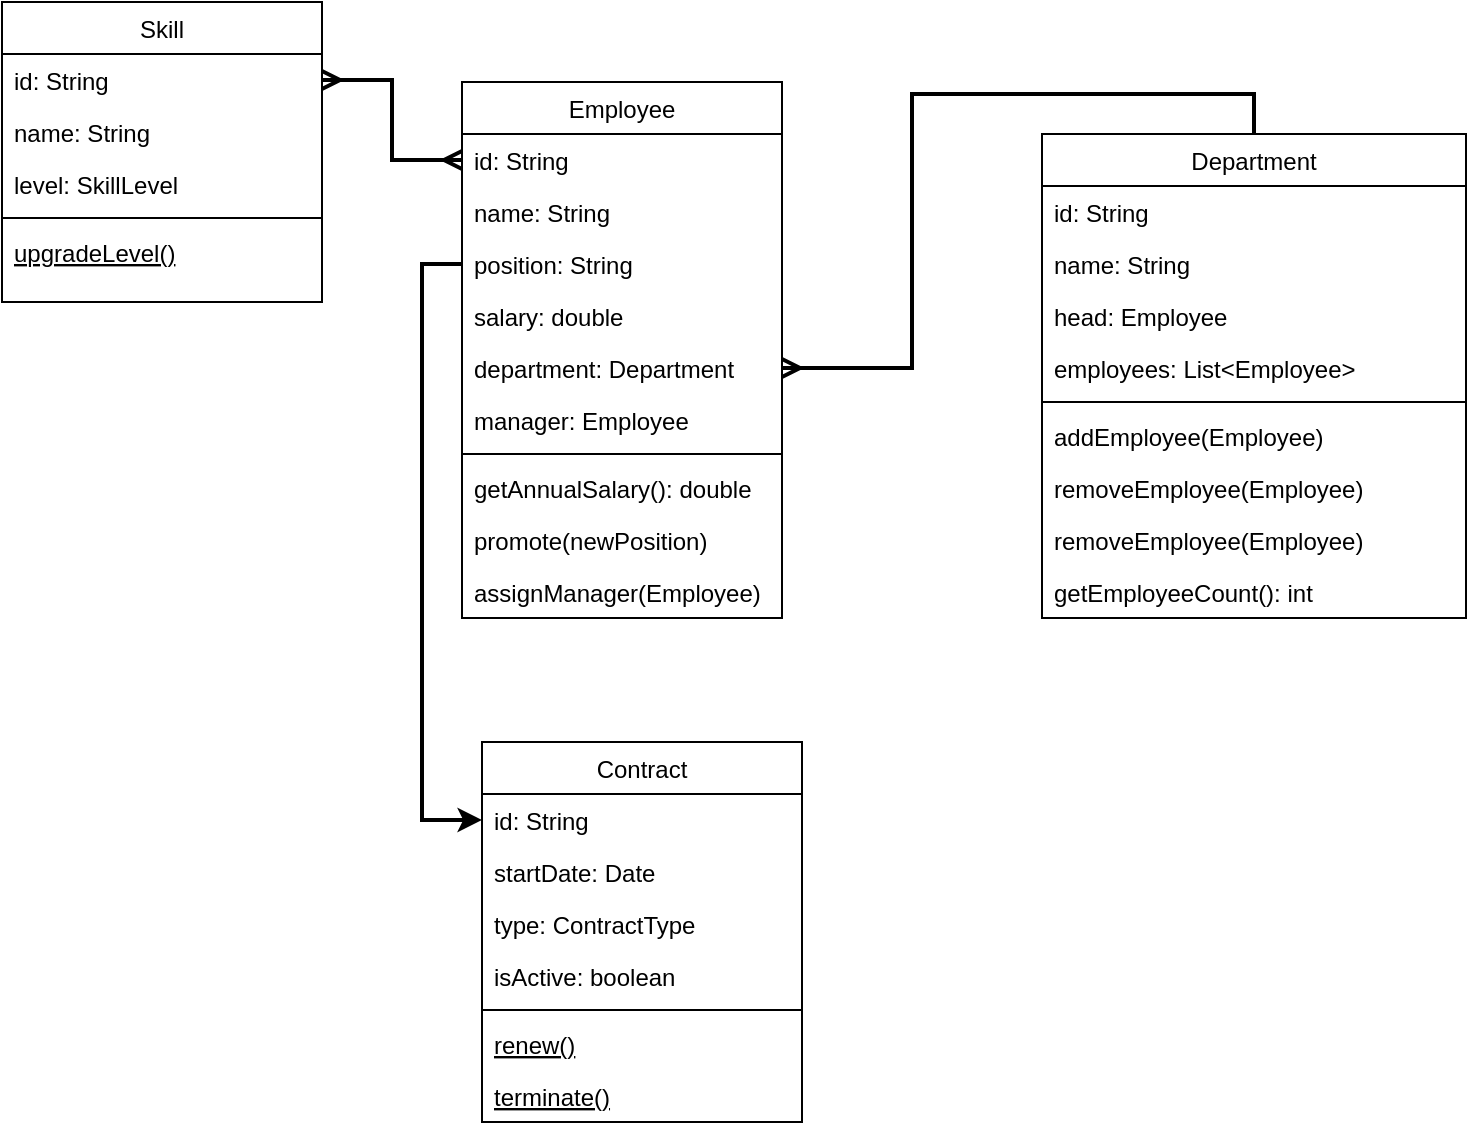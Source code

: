 <mxfile version="28.2.6" pages="2">
  <diagram id="C5RBs43oDa-KdzZeNtuy" name="Page-1">
    <mxGraphModel dx="2253" dy="795" grid="1" gridSize="10" guides="1" tooltips="1" connect="1" arrows="1" fold="1" page="1" pageScale="1" pageWidth="827" pageHeight="1169" math="0" shadow="0">
      <root>
        <mxCell id="WIyWlLk6GJQsqaUBKTNV-0" />
        <mxCell id="WIyWlLk6GJQsqaUBKTNV-1" parent="WIyWlLk6GJQsqaUBKTNV-0" />
        <mxCell id="zkfFHV4jXpPFQw0GAbJ--0" value="Employee" style="swimlane;fontStyle=0;align=center;verticalAlign=top;childLayout=stackLayout;horizontal=1;startSize=26;horizontalStack=0;resizeParent=1;resizeLast=0;collapsible=1;marginBottom=0;rounded=0;shadow=0;strokeWidth=1;" parent="WIyWlLk6GJQsqaUBKTNV-1" vertex="1">
          <mxGeometry x="200" y="110" width="160" height="268" as="geometry">
            <mxRectangle x="230" y="140" width="160" height="26" as="alternateBounds" />
          </mxGeometry>
        </mxCell>
        <mxCell id="zkfFHV4jXpPFQw0GAbJ--1" value="id: String" style="text;align=left;verticalAlign=top;spacingLeft=4;spacingRight=4;overflow=hidden;rotatable=0;points=[[0,0.5],[1,0.5]];portConstraint=eastwest;" parent="zkfFHV4jXpPFQw0GAbJ--0" vertex="1">
          <mxGeometry y="26" width="160" height="26" as="geometry" />
        </mxCell>
        <mxCell id="zkfFHV4jXpPFQw0GAbJ--2" value="name: String" style="text;align=left;verticalAlign=top;spacingLeft=4;spacingRight=4;overflow=hidden;rotatable=0;points=[[0,0.5],[1,0.5]];portConstraint=eastwest;rounded=0;shadow=0;html=0;" parent="zkfFHV4jXpPFQw0GAbJ--0" vertex="1">
          <mxGeometry y="52" width="160" height="26" as="geometry" />
        </mxCell>
        <mxCell id="zkfFHV4jXpPFQw0GAbJ--3" value="position: String" style="text;align=left;verticalAlign=top;spacingLeft=4;spacingRight=4;overflow=hidden;rotatable=0;points=[[0,0.5],[1,0.5]];portConstraint=eastwest;rounded=0;shadow=0;html=0;" parent="zkfFHV4jXpPFQw0GAbJ--0" vertex="1">
          <mxGeometry y="78" width="160" height="26" as="geometry" />
        </mxCell>
        <mxCell id="D50i9omcUcY36TqTnj20-0" value="salary: double" style="text;align=left;verticalAlign=top;spacingLeft=4;spacingRight=4;overflow=hidden;rotatable=0;points=[[0,0.5],[1,0.5]];portConstraint=eastwest;rounded=0;shadow=0;html=0;" vertex="1" parent="zkfFHV4jXpPFQw0GAbJ--0">
          <mxGeometry y="104" width="160" height="26" as="geometry" />
        </mxCell>
        <mxCell id="D50i9omcUcY36TqTnj20-1" value="department: Department" style="text;align=left;verticalAlign=top;spacingLeft=4;spacingRight=4;overflow=hidden;rotatable=0;points=[[0,0.5],[1,0.5]];portConstraint=eastwest;rounded=0;shadow=0;html=0;" vertex="1" parent="zkfFHV4jXpPFQw0GAbJ--0">
          <mxGeometry y="130" width="160" height="26" as="geometry" />
        </mxCell>
        <mxCell id="D50i9omcUcY36TqTnj20-29" value="manager: Employee" style="text;align=left;verticalAlign=top;spacingLeft=4;spacingRight=4;overflow=hidden;rotatable=0;points=[[0,0.5],[1,0.5]];portConstraint=eastwest;rounded=0;shadow=0;html=0;" vertex="1" parent="zkfFHV4jXpPFQw0GAbJ--0">
          <mxGeometry y="156" width="160" height="26" as="geometry" />
        </mxCell>
        <mxCell id="zkfFHV4jXpPFQw0GAbJ--4" value="" style="line;html=1;strokeWidth=1;align=left;verticalAlign=middle;spacingTop=-1;spacingLeft=3;spacingRight=3;rotatable=0;labelPosition=right;points=[];portConstraint=eastwest;" parent="zkfFHV4jXpPFQw0GAbJ--0" vertex="1">
          <mxGeometry y="182" width="160" height="8" as="geometry" />
        </mxCell>
        <mxCell id="zkfFHV4jXpPFQw0GAbJ--5" value="getAnnualSalary(): double" style="text;align=left;verticalAlign=top;spacingLeft=4;spacingRight=4;overflow=hidden;rotatable=0;points=[[0,0.5],[1,0.5]];portConstraint=eastwest;" parent="zkfFHV4jXpPFQw0GAbJ--0" vertex="1">
          <mxGeometry y="190" width="160" height="26" as="geometry" />
        </mxCell>
        <mxCell id="D50i9omcUcY36TqTnj20-2" value="promote(newPosition)" style="text;align=left;verticalAlign=top;spacingLeft=4;spacingRight=4;overflow=hidden;rotatable=0;points=[[0,0.5],[1,0.5]];portConstraint=eastwest;" vertex="1" parent="zkfFHV4jXpPFQw0GAbJ--0">
          <mxGeometry y="216" width="160" height="26" as="geometry" />
        </mxCell>
        <mxCell id="D50i9omcUcY36TqTnj20-3" value="assignManager(Employee)" style="text;align=left;verticalAlign=top;spacingLeft=4;spacingRight=4;overflow=hidden;rotatable=0;points=[[0,0.5],[1,0.5]];portConstraint=eastwest;" vertex="1" parent="zkfFHV4jXpPFQw0GAbJ--0">
          <mxGeometry y="242" width="160" height="26" as="geometry" />
        </mxCell>
        <mxCell id="D50i9omcUcY36TqTnj20-27" style="edgeStyle=orthogonalEdgeStyle;rounded=0;orthogonalLoop=1;jettySize=auto;html=1;exitX=1;exitY=0.5;exitDx=0;exitDy=0;" edge="1" parent="zkfFHV4jXpPFQw0GAbJ--0" source="D50i9omcUcY36TqTnj20-0" target="D50i9omcUcY36TqTnj20-0">
          <mxGeometry relative="1" as="geometry" />
        </mxCell>
        <mxCell id="zkfFHV4jXpPFQw0GAbJ--6" value="Contract" style="swimlane;fontStyle=0;align=center;verticalAlign=top;childLayout=stackLayout;horizontal=1;startSize=26;horizontalStack=0;resizeParent=1;resizeLast=0;collapsible=1;marginBottom=0;rounded=0;shadow=0;strokeWidth=1;" parent="WIyWlLk6GJQsqaUBKTNV-1" vertex="1">
          <mxGeometry x="210" y="440" width="160" height="190" as="geometry">
            <mxRectangle x="130" y="380" width="160" height="26" as="alternateBounds" />
          </mxGeometry>
        </mxCell>
        <mxCell id="zkfFHV4jXpPFQw0GAbJ--7" value="id: String" style="text;align=left;verticalAlign=top;spacingLeft=4;spacingRight=4;overflow=hidden;rotatable=0;points=[[0,0.5],[1,0.5]];portConstraint=eastwest;" parent="zkfFHV4jXpPFQw0GAbJ--6" vertex="1">
          <mxGeometry y="26" width="160" height="26" as="geometry" />
        </mxCell>
        <mxCell id="zkfFHV4jXpPFQw0GAbJ--8" value="startDate: Date" style="text;align=left;verticalAlign=top;spacingLeft=4;spacingRight=4;overflow=hidden;rotatable=0;points=[[0,0.5],[1,0.5]];portConstraint=eastwest;rounded=0;shadow=0;html=0;" parent="zkfFHV4jXpPFQw0GAbJ--6" vertex="1">
          <mxGeometry y="52" width="160" height="26" as="geometry" />
        </mxCell>
        <mxCell id="D50i9omcUcY36TqTnj20-12" value="type: ContractType" style="text;align=left;verticalAlign=top;spacingLeft=4;spacingRight=4;overflow=hidden;rotatable=0;points=[[0,0.5],[1,0.5]];portConstraint=eastwest;rounded=0;shadow=0;html=0;" vertex="1" parent="zkfFHV4jXpPFQw0GAbJ--6">
          <mxGeometry y="78" width="160" height="26" as="geometry" />
        </mxCell>
        <mxCell id="D50i9omcUcY36TqTnj20-6" value="isActive: boolean" style="text;align=left;verticalAlign=top;spacingLeft=4;spacingRight=4;overflow=hidden;rotatable=0;points=[[0,0.5],[1,0.5]];portConstraint=eastwest;rounded=0;shadow=0;html=0;" vertex="1" parent="zkfFHV4jXpPFQw0GAbJ--6">
          <mxGeometry y="104" width="160" height="26" as="geometry" />
        </mxCell>
        <mxCell id="zkfFHV4jXpPFQw0GAbJ--9" value="" style="line;html=1;strokeWidth=1;align=left;verticalAlign=middle;spacingTop=-1;spacingLeft=3;spacingRight=3;rotatable=0;labelPosition=right;points=[];portConstraint=eastwest;" parent="zkfFHV4jXpPFQw0GAbJ--6" vertex="1">
          <mxGeometry y="130" width="160" height="8" as="geometry" />
        </mxCell>
        <mxCell id="zkfFHV4jXpPFQw0GAbJ--10" value="renew()" style="text;align=left;verticalAlign=top;spacingLeft=4;spacingRight=4;overflow=hidden;rotatable=0;points=[[0,0.5],[1,0.5]];portConstraint=eastwest;fontStyle=4" parent="zkfFHV4jXpPFQw0GAbJ--6" vertex="1">
          <mxGeometry y="138" width="160" height="26" as="geometry" />
        </mxCell>
        <mxCell id="D50i9omcUcY36TqTnj20-13" value="terminate()" style="text;align=left;verticalAlign=top;spacingLeft=4;spacingRight=4;overflow=hidden;rotatable=0;points=[[0,0.5],[1,0.5]];portConstraint=eastwest;fontStyle=4" vertex="1" parent="zkfFHV4jXpPFQw0GAbJ--6">
          <mxGeometry y="164" width="160" height="26" as="geometry" />
        </mxCell>
        <mxCell id="zkfFHV4jXpPFQw0GAbJ--13" value="Skill" style="swimlane;fontStyle=0;align=center;verticalAlign=top;childLayout=stackLayout;horizontal=1;startSize=26;horizontalStack=0;resizeParent=1;resizeLast=0;collapsible=1;marginBottom=0;rounded=0;shadow=0;strokeWidth=1;" parent="WIyWlLk6GJQsqaUBKTNV-1" vertex="1">
          <mxGeometry x="-30" y="70" width="160" height="150" as="geometry">
            <mxRectangle x="340" y="380" width="170" height="26" as="alternateBounds" />
          </mxGeometry>
        </mxCell>
        <mxCell id="zkfFHV4jXpPFQw0GAbJ--14" value="id: String" style="text;align=left;verticalAlign=top;spacingLeft=4;spacingRight=4;overflow=hidden;rotatable=0;points=[[0,0.5],[1,0.5]];portConstraint=eastwest;" parent="zkfFHV4jXpPFQw0GAbJ--13" vertex="1">
          <mxGeometry y="26" width="160" height="26" as="geometry" />
        </mxCell>
        <mxCell id="D50i9omcUcY36TqTnj20-14" value="name: String" style="text;align=left;verticalAlign=top;spacingLeft=4;spacingRight=4;overflow=hidden;rotatable=0;points=[[0,0.5],[1,0.5]];portConstraint=eastwest;" vertex="1" parent="zkfFHV4jXpPFQw0GAbJ--13">
          <mxGeometry y="52" width="160" height="26" as="geometry" />
        </mxCell>
        <mxCell id="D50i9omcUcY36TqTnj20-15" value="level: SkillLevel" style="text;align=left;verticalAlign=top;spacingLeft=4;spacingRight=4;overflow=hidden;rotatable=0;points=[[0,0.5],[1,0.5]];portConstraint=eastwest;" vertex="1" parent="zkfFHV4jXpPFQw0GAbJ--13">
          <mxGeometry y="78" width="160" height="26" as="geometry" />
        </mxCell>
        <mxCell id="zkfFHV4jXpPFQw0GAbJ--15" value="" style="line;html=1;strokeWidth=1;align=left;verticalAlign=middle;spacingTop=-1;spacingLeft=3;spacingRight=3;rotatable=0;labelPosition=right;points=[];portConstraint=eastwest;" parent="zkfFHV4jXpPFQw0GAbJ--13" vertex="1">
          <mxGeometry y="104" width="160" height="8" as="geometry" />
        </mxCell>
        <mxCell id="D50i9omcUcY36TqTnj20-23" value="upgradeLevel()" style="text;align=left;verticalAlign=top;spacingLeft=4;spacingRight=4;overflow=hidden;rotatable=0;points=[[0,0.5],[1,0.5]];portConstraint=eastwest;fontStyle=4" vertex="1" parent="zkfFHV4jXpPFQw0GAbJ--13">
          <mxGeometry y="112" width="160" height="26" as="geometry" />
        </mxCell>
        <mxCell id="D50i9omcUcY36TqTnj20-35" style="edgeStyle=orthogonalEdgeStyle;rounded=0;orthogonalLoop=1;jettySize=auto;html=1;exitX=0.5;exitY=0;exitDx=0;exitDy=0;entryX=1;entryY=0.5;entryDx=0;entryDy=0;endArrow=ERmany;endFill=0;strokeWidth=2;" edge="1" parent="WIyWlLk6GJQsqaUBKTNV-1" source="zkfFHV4jXpPFQw0GAbJ--17" target="D50i9omcUcY36TqTnj20-1">
          <mxGeometry relative="1" as="geometry" />
        </mxCell>
        <mxCell id="zkfFHV4jXpPFQw0GAbJ--17" value="Department" style="swimlane;fontStyle=0;align=center;verticalAlign=top;childLayout=stackLayout;horizontal=1;startSize=26;horizontalStack=0;resizeParent=1;resizeLast=0;collapsible=1;marginBottom=0;rounded=0;shadow=0;strokeWidth=1;" parent="WIyWlLk6GJQsqaUBKTNV-1" vertex="1">
          <mxGeometry x="490" y="136" width="212" height="242" as="geometry">
            <mxRectangle x="550" y="140" width="160" height="26" as="alternateBounds" />
          </mxGeometry>
        </mxCell>
        <mxCell id="zkfFHV4jXpPFQw0GAbJ--18" value="id: String" style="text;align=left;verticalAlign=top;spacingLeft=4;spacingRight=4;overflow=hidden;rotatable=0;points=[[0,0.5],[1,0.5]];portConstraint=eastwest;" parent="zkfFHV4jXpPFQw0GAbJ--17" vertex="1">
          <mxGeometry y="26" width="212" height="26" as="geometry" />
        </mxCell>
        <mxCell id="zkfFHV4jXpPFQw0GAbJ--19" value="name: String" style="text;align=left;verticalAlign=top;spacingLeft=4;spacingRight=4;overflow=hidden;rotatable=0;points=[[0,0.5],[1,0.5]];portConstraint=eastwest;rounded=0;shadow=0;html=0;" parent="zkfFHV4jXpPFQw0GAbJ--17" vertex="1">
          <mxGeometry y="52" width="212" height="26" as="geometry" />
        </mxCell>
        <mxCell id="zkfFHV4jXpPFQw0GAbJ--21" value="head: Employee" style="text;align=left;verticalAlign=top;spacingLeft=4;spacingRight=4;overflow=hidden;rotatable=0;points=[[0,0.5],[1,0.5]];portConstraint=eastwest;rounded=0;shadow=0;html=0;" parent="zkfFHV4jXpPFQw0GAbJ--17" vertex="1">
          <mxGeometry y="78" width="212" height="26" as="geometry" />
        </mxCell>
        <mxCell id="zkfFHV4jXpPFQw0GAbJ--22" value="employees: List&lt;Employee&gt;" style="text;align=left;verticalAlign=top;spacingLeft=4;spacingRight=4;overflow=hidden;rotatable=0;points=[[0,0.5],[1,0.5]];portConstraint=eastwest;rounded=0;shadow=0;html=0;" parent="zkfFHV4jXpPFQw0GAbJ--17" vertex="1">
          <mxGeometry y="104" width="212" height="26" as="geometry" />
        </mxCell>
        <mxCell id="zkfFHV4jXpPFQw0GAbJ--23" value="" style="line;html=1;strokeWidth=1;align=left;verticalAlign=middle;spacingTop=-1;spacingLeft=3;spacingRight=3;rotatable=0;labelPosition=right;points=[];portConstraint=eastwest;" parent="zkfFHV4jXpPFQw0GAbJ--17" vertex="1">
          <mxGeometry y="130" width="212" height="8" as="geometry" />
        </mxCell>
        <mxCell id="zkfFHV4jXpPFQw0GAbJ--24" value="addEmployee(Employee)" style="text;align=left;verticalAlign=top;spacingLeft=4;spacingRight=4;overflow=hidden;rotatable=0;points=[[0,0.5],[1,0.5]];portConstraint=eastwest;" parent="zkfFHV4jXpPFQw0GAbJ--17" vertex="1">
          <mxGeometry y="138" width="212" height="26" as="geometry" />
        </mxCell>
        <mxCell id="D50i9omcUcY36TqTnj20-30" value="removeEmployee(Employee)" style="text;align=left;verticalAlign=top;spacingLeft=4;spacingRight=4;overflow=hidden;rotatable=0;points=[[0,0.5],[1,0.5]];portConstraint=eastwest;" vertex="1" parent="zkfFHV4jXpPFQw0GAbJ--17">
          <mxGeometry y="164" width="212" height="26" as="geometry" />
        </mxCell>
        <mxCell id="D50i9omcUcY36TqTnj20-31" value="removeEmployee(Employee)" style="text;align=left;verticalAlign=top;spacingLeft=4;spacingRight=4;overflow=hidden;rotatable=0;points=[[0,0.5],[1,0.5]];portConstraint=eastwest;" vertex="1" parent="zkfFHV4jXpPFQw0GAbJ--17">
          <mxGeometry y="190" width="212" height="26" as="geometry" />
        </mxCell>
        <mxCell id="D50i9omcUcY36TqTnj20-32" value="getEmployeeCount(): int" style="text;align=left;verticalAlign=top;spacingLeft=4;spacingRight=4;overflow=hidden;rotatable=0;points=[[0,0.5],[1,0.5]];portConstraint=eastwest;" vertex="1" parent="zkfFHV4jXpPFQw0GAbJ--17">
          <mxGeometry y="216" width="212" height="26" as="geometry" />
        </mxCell>
        <mxCell id="D50i9omcUcY36TqTnj20-36" style="edgeStyle=orthogonalEdgeStyle;rounded=0;orthogonalLoop=1;jettySize=auto;html=1;exitX=0;exitY=0.5;exitDx=0;exitDy=0;entryX=0;entryY=0.5;entryDx=0;entryDy=0;strokeWidth=2;" edge="1" parent="WIyWlLk6GJQsqaUBKTNV-1" source="zkfFHV4jXpPFQw0GAbJ--3" target="zkfFHV4jXpPFQw0GAbJ--7">
          <mxGeometry relative="1" as="geometry" />
        </mxCell>
        <mxCell id="D50i9omcUcY36TqTnj20-39" style="edgeStyle=orthogonalEdgeStyle;rounded=0;orthogonalLoop=1;jettySize=auto;html=1;exitX=0;exitY=0.5;exitDx=0;exitDy=0;entryX=1;entryY=0.5;entryDx=0;entryDy=0;startArrow=ERmany;startFill=0;endArrow=ERmany;endFill=0;strokeWidth=2;" edge="1" parent="WIyWlLk6GJQsqaUBKTNV-1" source="zkfFHV4jXpPFQw0GAbJ--1" target="zkfFHV4jXpPFQw0GAbJ--14">
          <mxGeometry relative="1" as="geometry" />
        </mxCell>
      </root>
    </mxGraphModel>
  </diagram>
  <diagram id="MRw0FermyK-bcxlO2PBb" name="Страница — 3">
    <mxGraphModel dx="221408" dy="156272" grid="1" gridSize="10" guides="1" tooltips="1" connect="1" arrows="1" fold="1" page="1" pageScale="1" pageWidth="827" pageHeight="1169" math="0" shadow="0">
      <root>
        <mxCell id="0" />
        <mxCell id="1" parent="0" />
        <mxCell id="_GFk6nfrCUqYaw0dFr68-26" style="edgeStyle=orthogonalEdgeStyle;endArrow=block;html=1;" edge="1" parent="1" source="_GFk6nfrCUqYaw0dFr68-5" target="_GFk6nfrCUqYaw0dFr68-8" />
        <mxCell id="_GFk6nfrCUqYaw0dFr68-27" style="edgeStyle=orthogonalEdgeStyle;endArrow=block;html=1;" edge="1" parent="1" source="_GFk6nfrCUqYaw0dFr68-5" target="_GFk6nfrCUqYaw0dFr68-10" />
        <mxCell id="_GFk6nfrCUqYaw0dFr68-28" style="edgeStyle=orthogonalEdgeStyle;endArrow=block;html=1;" edge="1" parent="1" source="_GFk6nfrCUqYaw0dFr68-5" target="_GFk6nfrCUqYaw0dFr68-12" />
        <mxCell id="_GFk6nfrCUqYaw0dFr68-29" style="edgeStyle=orthogonalEdgeStyle;endArrow=block;html=1;" edge="1" parent="1" source="_GFk6nfrCUqYaw0dFr68-5" target="_GFk6nfrCUqYaw0dFr68-14" />
        <mxCell id="_GFk6nfrCUqYaw0dFr68-30" style="edgeStyle=orthogonalEdgeStyle;dashed=1;endArrow=none;html=1;" edge="1" parent="1" source="_GFk6nfrCUqYaw0dFr68-1" target="_GFk6nfrCUqYaw0dFr68-5" />
        <mxCell id="_GFk6nfrCUqYaw0dFr68-31" style="edgeStyle=orthogonalEdgeStyle;dashed=1;endArrow=none;html=1;" edge="1" parent="1" source="_GFk6nfrCUqYaw0dFr68-3" target="_GFk6nfrCUqYaw0dFr68-5" />
        <mxCell id="_GFk6nfrCUqYaw0dFr68-32" style="edgeStyle=orthogonalEdgeStyle;endArrow=diamond;html=1;" edge="1" parent="1" source="_GFk6nfrCUqYaw0dFr68-19" target="_GFk6nfrCUqYaw0dFr68-16" />
        <mxCell id="_GFk6nfrCUqYaw0dFr68-33" style="edgeStyle=orthogonalEdgeStyle;endArrow=diamond;html=1;" edge="1" parent="1" source="_GFk6nfrCUqYaw0dFr68-19" target="_GFk6nfrCUqYaw0dFr68-24" />
        <mxCell id="_GFk6nfrCUqYaw0dFr68-34" style="edgeStyle=orthogonalEdgeStyle;endArrow=diamond;html=1;" edge="1" parent="1" source="_GFk6nfrCUqYaw0dFr68-19" target="_GFk6nfrCUqYaw0dFr68-25" />
        <mxCell id="_GFk6nfrCUqYaw0dFr68-35" style="edgeStyle=orthogonalEdgeStyle;endArrow=block;html=1;" edge="1" parent="1" source="_GFk6nfrCUqYaw0dFr68-22" target="_GFk6nfrCUqYaw0dFr68-19" />
        <mxCell id="_GFk6nfrCUqYaw0dFr68-23" value="onKeyPress(key: string): void" style="text;html=1;whiteSpace=wrap;" vertex="1" parent="1">
          <mxGeometry x="1940" y="2040" width="200" height="40" as="geometry" />
        </mxCell>
        <mxCell id="_GFk6nfrCUqYaw0dFr68-72" style="edgeStyle=orthogonalEdgeStyle;endArrow=block;html=1;" edge="1" parent="1" source="_GFk6nfrCUqYaw0dFr68-45" target="_GFk6nfrCUqYaw0dFr68-48" />
        <mxCell id="_GFk6nfrCUqYaw0dFr68-73" style="edgeStyle=orthogonalEdgeStyle;endArrow=block;html=1;" edge="1" parent="1" source="_GFk6nfrCUqYaw0dFr68-45" target="_GFk6nfrCUqYaw0dFr68-50" />
        <mxCell id="_GFk6nfrCUqYaw0dFr68-74" style="edgeStyle=orthogonalEdgeStyle;endArrow=block;html=1;" edge="1" parent="1" source="_GFk6nfrCUqYaw0dFr68-45" target="_GFk6nfrCUqYaw0dFr68-52" />
        <mxCell id="_GFk6nfrCUqYaw0dFr68-75" style="edgeStyle=orthogonalEdgeStyle;endArrow=block;html=1;" edge="1" parent="1" source="_GFk6nfrCUqYaw0dFr68-45" target="_GFk6nfrCUqYaw0dFr68-54" />
        <mxCell id="_GFk6nfrCUqYaw0dFr68-76" style="edgeStyle=orthogonalEdgeStyle;dashed=1;endArrow=block;html=1;" edge="1" parent="1" source="_GFk6nfrCUqYaw0dFr68-36" target="_GFk6nfrCUqYaw0dFr68-45" />
        <mxCell id="_GFk6nfrCUqYaw0dFr68-77" style="edgeStyle=orthogonalEdgeStyle;dashed=1;endArrow=block;html=1;" edge="1" parent="1" source="_GFk6nfrCUqYaw0dFr68-38" target="_GFk6nfrCUqYaw0dFr68-45" />
        <mxCell id="_GFk6nfrCUqYaw0dFr68-78" style="edgeStyle=orthogonalEdgeStyle;dashed=1;endArrow=block;html=1;" edge="1" parent="1" source="_GFk6nfrCUqYaw0dFr68-38" target="_GFk6nfrCUqYaw0dFr68-42" />
        <mxCell id="_GFk6nfrCUqYaw0dFr68-79" style="edgeStyle=orthogonalEdgeStyle;dashed=1;endArrow=block;html=1;" edge="1" parent="1" source="_GFk6nfrCUqYaw0dFr68-40" target="_GFk6nfrCUqYaw0dFr68-45" />
        <mxCell id="_GFk6nfrCUqYaw0dFr68-85" style="edgeStyle=orthogonalEdgeStyle;endArrow=open;html=1;dashed=1;" edge="1" parent="1" source="_GFk6nfrCUqYaw0dFr68-62" target="_GFk6nfrCUqYaw0dFr68-59" />
        <mxCell id="_GFk6nfrCUqYaw0dFr68-86" style="edgeStyle=orthogonalEdgeStyle;endArrow=open;html=1;dashed=1;" edge="1" parent="1" source="_GFk6nfrCUqYaw0dFr68-59" target="_GFk6nfrCUqYaw0dFr68-70" />
        <mxCell id="_GFk6nfrCUqYaw0dFr68-87" style="edgeStyle=orthogonalEdgeStyle;endArrow=open;html=1;dashed=1;" edge="1" parent="1" source="_GFk6nfrCUqYaw0dFr68-67" target="_GFk6nfrCUqYaw0dFr68-45" />
        <mxCell id="_GFk6nfrCUqYaw0dFr68-89" value="&amp;nbsp;IMovable" style="shape=swimlane;fontStyle=1;html=1;startSize=20;" vertex="1" parent="1">
          <mxGeometry x="-200" y="740" width="200" height="90" as="geometry" />
        </mxCell>
        <mxCell id="_GFk6nfrCUqYaw0dFr68-90" value="moveLeft(): void&lt;div&gt;moveRight(): void&lt;/div&gt;&lt;div&gt;moveDown(): void&lt;/div&gt;&lt;div&gt;rotate(): void&lt;/div&gt;" style="text;html=1;whiteSpace=wrap;" vertex="1" parent="_GFk6nfrCUqYaw0dFr68-89">
          <mxGeometry y="20" width="200" height="60" as="geometry" />
        </mxCell>
        <mxCell id="_GFk6nfrCUqYaw0dFr68-91" value="IDrawable" style="shape=swimlane;fontStyle=1;html=1;startSize=20;" vertex="1" parent="1">
          <mxGeometry x="-370" y="670" width="200" height="60" as="geometry" />
        </mxCell>
        <mxCell id="_GFk6nfrCUqYaw0dFr68-92" value="draw(): void" style="text;html=1;whiteSpace=wrap;" vertex="1" parent="_GFk6nfrCUqYaw0dFr68-91">
          <mxGeometry y="20" width="200" height="40" as="geometry" />
        </mxCell>
        <mxCell id="_GFk6nfrCUqYaw0dFr68-93" value="ICollidable" style="shape=swimlane;fontStyle=1;html=1;startSize=20;" vertex="1" parent="1">
          <mxGeometry x="340" y="860" width="200" height="60" as="geometry" />
        </mxCell>
        <mxCell id="_GFk6nfrCUqYaw0dFr68-94" value="checkCollision(): boolean" style="text;html=1;whiteSpace=wrap;" vertex="1" parent="_GFk6nfrCUqYaw0dFr68-93">
          <mxGeometry y="20" width="200" height="40" as="geometry" />
        </mxCell>
        <mxCell id="_GFk6nfrCUqYaw0dFr68-95" value="Block" style="shape=swimlane;fontStyle=0;html=1;startSize=20;" vertex="1" parent="1">
          <mxGeometry x="-613" y="840" width="200" height="120" as="geometry" />
        </mxCell>
        <mxCell id="_GFk6nfrCUqYaw0dFr68-96" value="x: int&lt;div&gt;y: int&lt;/div&gt;&lt;div&gt;color: Color&lt;/div&gt;" style="text;html=1;whiteSpace=wrap;" vertex="1" parent="_GFk6nfrCUqYaw0dFr68-95">
          <mxGeometry y="20" width="200" height="40" as="geometry" />
        </mxCell>
        <mxCell id="_GFk6nfrCUqYaw0dFr68-97" value="draw(): void&lt;div&gt;setPosition(x: int, y: int): void&lt;/div&gt;" style="text;html=1;whiteSpace=wrap;" vertex="1" parent="_GFk6nfrCUqYaw0dFr68-95">
          <mxGeometry y="70" width="200" height="40" as="geometry" />
        </mxCell>
        <mxCell id="_GFk6nfrCUqYaw0dFr68-98" value="Shape" style="shape=swimlane;fontStyle=2;html=1;startSize=20;" vertex="1" parent="1">
          <mxGeometry x="-90" y="860" width="220" height="210" as="geometry" />
        </mxCell>
        <mxCell id="_GFk6nfrCUqYaw0dFr68-99" value="positionX: int&lt;div&gt;positionY: int&lt;/div&gt;&lt;div&gt;rotation: int&lt;/div&gt;&lt;div&gt;blocks: Block[4]&lt;/div&gt;&lt;div&gt;color: Color&lt;/div&gt;" style="text;html=1;whiteSpace=wrap;" vertex="1" parent="_GFk6nfrCUqYaw0dFr68-98">
          <mxGeometry y="20" width="220" height="60" as="geometry" />
        </mxCell>
        <mxCell id="_GFk6nfrCUqYaw0dFr68-100" value="moveLeft(): void&lt;div&gt;moveRight(): void&lt;/div&gt;&lt;div&gt;moveDown(): void&lt;/div&gt;&lt;div&gt;rotate(): void\ndraw(): void&lt;/div&gt;&lt;div&gt;checkCollision(): boolean&lt;/div&gt;&lt;div&gt;getBlocks(): Block[]&lt;/div&gt;" style="text;html=1;whiteSpace=wrap;" vertex="1" parent="_GFk6nfrCUqYaw0dFr68-98">
          <mxGeometry y="100" width="220" height="60" as="geometry" />
        </mxCell>
        <mxCell id="_GFk6nfrCUqYaw0dFr68-101" value="LShape" style="shape=swimlane;fontStyle=0;html=1;startSize=20;" vertex="1" parent="1">
          <mxGeometry x="-310" y="1010" width="160" height="80" as="geometry" />
        </mxCell>
        <mxCell id="_GFk6nfrCUqYaw0dFr68-102" value="LShape()&lt;div&gt;rotate(): void&lt;/div&gt;&lt;div&gt;getBlocks(): Block[]&lt;/div&gt;" style="text;html=1;whiteSpace=wrap;" vertex="1" parent="_GFk6nfrCUqYaw0dFr68-101">
          <mxGeometry y="20" width="160" height="60" as="geometry" />
        </mxCell>
        <mxCell id="_GFk6nfrCUqYaw0dFr68-103" value="TShape" style="shape=swimlane;fontStyle=0;html=1;startSize=20;" vertex="1" parent="1">
          <mxGeometry x="-280" y="1160" width="160" height="80" as="geometry" />
        </mxCell>
        <mxCell id="_GFk6nfrCUqYaw0dFr68-104" value="TShape()&lt;div&gt;rotate(): void&lt;/div&gt;&lt;div&gt;getBlocks(): Block[]&lt;/div&gt;" style="text;html=1;whiteSpace=wrap;" vertex="1" parent="_GFk6nfrCUqYaw0dFr68-103">
          <mxGeometry y="20" width="160" height="60" as="geometry" />
        </mxCell>
        <mxCell id="_GFk6nfrCUqYaw0dFr68-105" value="OShape" style="shape=swimlane;fontStyle=0;html=1;startSize=20;" vertex="1" parent="1">
          <mxGeometry x="50" y="1120" width="160" height="80" as="geometry" />
        </mxCell>
        <mxCell id="_GFk6nfrCUqYaw0dFr68-106" value="OShape()&lt;div&gt;getBlocks(): Block[]&lt;/div&gt;" style="text;html=1;whiteSpace=wrap;" vertex="1" parent="_GFk6nfrCUqYaw0dFr68-105">
          <mxGeometry y="20" width="160" height="60" as="geometry" />
        </mxCell>
        <mxCell id="_GFk6nfrCUqYaw0dFr68-107" value="IShape" style="shape=swimlane;fontStyle=0;html=1;startSize=20;" vertex="1" parent="1">
          <mxGeometry x="240" y="1210" width="160" height="80" as="geometry" />
        </mxCell>
        <mxCell id="_GFk6nfrCUqYaw0dFr68-108" value="IShape()&lt;div&gt;rotate(): void&lt;/div&gt;&lt;div&gt;getBlocks(): Block[]&lt;/div&gt;" style="text;html=1;whiteSpace=wrap;" vertex="1" parent="_GFk6nfrCUqYaw0dFr68-107">
          <mxGeometry y="20" width="160" height="60" as="geometry" />
        </mxCell>
        <mxCell id="_GFk6nfrCUqYaw0dFr68-109" value="Board" style="shape=swimlane;fontStyle=0;html=1;startSize=20;" vertex="1" parent="1">
          <mxGeometry x="-600" y="1090" width="220" height="160" as="geometry" />
        </mxCell>
        <mxCell id="_GFk6nfrCUqYaw0dFr68-110" value="width: int\nheight: int&lt;div&gt;grid: Block[][]&lt;/div&gt;&lt;div&gt;staticBlocks: Block[]&lt;/div&gt;" style="text;html=1;whiteSpace=wrap;" vertex="1" parent="_GFk6nfrCUqYaw0dFr68-109">
          <mxGeometry y="20" width="220" height="50" as="geometry" />
        </mxCell>
        <mxCell id="_GFk6nfrCUqYaw0dFr68-111" value="addShape(shape: Shape): void&lt;div&gt;removeCompletedLines(): int&lt;/div&gt;&lt;div&gt;checkCollision(shape: Shape): boolean&lt;/div&gt;&lt;div&gt;draw(): void&lt;/div&gt;&lt;div&gt;clear(): void&lt;/div&gt;" style="text;html=1;whiteSpace=wrap;" vertex="1" parent="_GFk6nfrCUqYaw0dFr68-109">
          <mxGeometry y="70" width="220" height="50" as="geometry" />
        </mxCell>
        <mxCell id="_GFk6nfrCUqYaw0dFr68-112" value="GameManager" style="shape=swimlane;fontStyle=0;html=1;startSize=20;" vertex="1" parent="1">
          <mxGeometry x="-40" y="1500" width="220" height="220" as="geometry" />
        </mxCell>
        <mxCell id="_GFk6nfrCUqYaw0dFr68-113" value="currentShape: Shape&lt;div&gt;nextShape: Shape&lt;/div&gt;&lt;div&gt;board: Board&lt;/div&gt;&lt;div&gt;score: int\nlevel: int&lt;/div&gt;&lt;div&gt;isGameOver: boolean&lt;/div&gt;&lt;div&gt;isPaused: boolean&lt;/div&gt;" style="text;html=1;whiteSpace=wrap;" vertex="1" parent="_GFk6nfrCUqYaw0dFr68-112">
          <mxGeometry y="20" width="220" height="60" as="geometry" />
        </mxCell>
        <mxCell id="_GFk6nfrCUqYaw0dFr68-114" value="start(): void&lt;div&gt;update(): void&lt;/div&gt;&lt;div&gt;pause(): void&lt;/div&gt;&lt;div&gt;resume(): void&lt;/div&gt;&lt;div&gt;gameOver(): void&lt;/div&gt;&lt;div&gt;spawnNewShape(): void&lt;/div&gt;" style="text;html=1;whiteSpace=wrap;" vertex="1" parent="_GFk6nfrCUqYaw0dFr68-112">
          <mxGeometry y="120" width="220" height="40" as="geometry" />
        </mxCell>
        <mxCell id="_GFk6nfrCUqYaw0dFr68-115" value="InputHandler" style="shape=swimlane;fontStyle=0;html=1;startSize=20;" vertex="1" parent="1">
          <mxGeometry x="400" y="1310" width="200" height="80" as="geometry" />
        </mxCell>
        <mxCell id="_GFk6nfrCUqYaw0dFr68-116" value="handleInput(): void&lt;div&gt;onKeyPress(key: string): void&lt;/div&gt;&lt;div&gt;bindKeys(): void&lt;/div&gt;" style="text;html=1;whiteSpace=wrap;" vertex="1" parent="_GFk6nfrCUqYaw0dFr68-115">
          <mxGeometry y="20" width="200" height="60" as="geometry" />
        </mxCell>
        <mxCell id="_GFk6nfrCUqYaw0dFr68-117" value="ScoreBoard" style="shape=swimlane;fontStyle=0;html=1;startSize=20;" vertex="1" parent="1">
          <mxGeometry x="-340" y="1520" width="180" height="120" as="geometry" />
        </mxCell>
        <mxCell id="_GFk6nfrCUqYaw0dFr68-118" value="score: int\nlevel: int\nlines: int" style="text;html=1;whiteSpace=wrap;" vertex="1" parent="_GFk6nfrCUqYaw0dFr68-117">
          <mxGeometry y="20" width="180" height="40" as="geometry" />
        </mxCell>
        <mxCell id="_GFk6nfrCUqYaw0dFr68-119" value="updateScore(lines: int): void\nincreaseLevel(): void\ndraw(): void" style="text;html=1;whiteSpace=wrap;" vertex="1" parent="_GFk6nfrCUqYaw0dFr68-117">
          <mxGeometry y="60" width="180" height="20" as="geometry" />
        </mxCell>
        <mxCell id="_GFk6nfrCUqYaw0dFr68-120" value="NextShapePreview" style="shape=swimlane;fontStyle=0;html=1;startSize=20;" vertex="1" parent="1">
          <mxGeometry x="-150" y="1290" width="200" height="90" as="geometry" />
        </mxCell>
        <mxCell id="_GFk6nfrCUqYaw0dFr68-121" value="nextShape: Shape" style="text;html=1;whiteSpace=wrap;" vertex="1" parent="_GFk6nfrCUqYaw0dFr68-120">
          <mxGeometry y="20" width="200" height="40" as="geometry" />
        </mxCell>
        <mxCell id="_GFk6nfrCUqYaw0dFr68-122" value="setNextShape(shape: Shape): void&lt;div&gt;draw(): void&lt;/div&gt;" style="text;html=1;whiteSpace=wrap;" vertex="1" parent="_GFk6nfrCUqYaw0dFr68-120">
          <mxGeometry y="50" width="200" height="20" as="geometry" />
        </mxCell>
        <mxCell id="_GFk6nfrCUqYaw0dFr68-123" value="ShapeFactory" style="shape=swimlane;fontStyle=0;html=1;startSize=20;" vertex="1" parent="1">
          <mxGeometry x="280" y="1530" width="180" height="50" as="geometry" />
        </mxCell>
        <mxCell id="_GFk6nfrCUqYaw0dFr68-124" value="createRandomShape(): Shape" style="text;html=1;whiteSpace=wrap;" vertex="1" parent="_GFk6nfrCUqYaw0dFr68-123">
          <mxGeometry y="20" width="180" height="30" as="geometry" />
        </mxCell>
        <mxCell id="_GFk6nfrCUqYaw0dFr68-125" style="edgeStyle=orthogonalEdgeStyle;endArrow=block;html=1;" edge="1" parent="1" source="_GFk6nfrCUqYaw0dFr68-98" target="_GFk6nfrCUqYaw0dFr68-101">
          <mxGeometry relative="1" as="geometry">
            <mxPoint y="1190" as="sourcePoint" />
            <mxPoint x="-280" y="1250" as="targetPoint" />
          </mxGeometry>
        </mxCell>
        <mxCell id="_GFk6nfrCUqYaw0dFr68-126" style="edgeStyle=orthogonalEdgeStyle;endArrow=block;html=1;" edge="1" parent="1" source="_GFk6nfrCUqYaw0dFr68-98" target="_GFk6nfrCUqYaw0dFr68-103">
          <mxGeometry relative="1" as="geometry">
            <mxPoint y="1190" as="sourcePoint" />
            <mxPoint x="-80" y="1250" as="targetPoint" />
            <Array as="points">
              <mxPoint x="10" y="1100" />
              <mxPoint x="-200" y="1100" />
            </Array>
          </mxGeometry>
        </mxCell>
        <mxCell id="_GFk6nfrCUqYaw0dFr68-127" style="edgeStyle=orthogonalEdgeStyle;endArrow=block;html=1;" edge="1" parent="1" source="_GFk6nfrCUqYaw0dFr68-98" target="_GFk6nfrCUqYaw0dFr68-105">
          <mxGeometry relative="1" as="geometry">
            <mxPoint y="1190" as="sourcePoint" />
            <mxPoint x="120" y="1250" as="targetPoint" />
          </mxGeometry>
        </mxCell>
        <mxCell id="_GFk6nfrCUqYaw0dFr68-128" style="edgeStyle=orthogonalEdgeStyle;endArrow=block;html=1;" edge="1" parent="1" source="_GFk6nfrCUqYaw0dFr68-98" target="_GFk6nfrCUqYaw0dFr68-107">
          <mxGeometry relative="1" as="geometry">
            <mxPoint y="1190" as="sourcePoint" />
            <mxPoint x="320" y="1250" as="targetPoint" />
          </mxGeometry>
        </mxCell>
        <mxCell id="_GFk6nfrCUqYaw0dFr68-129" style="edgeStyle=orthogonalEdgeStyle;dashed=1;endArrow=block;html=1;" edge="1" parent="1" source="_GFk6nfrCUqYaw0dFr68-89" target="_GFk6nfrCUqYaw0dFr68-98">
          <mxGeometry relative="1" as="geometry">
            <mxPoint x="-260" y="1020" as="sourcePoint" />
            <mxPoint y="1050" as="targetPoint" />
          </mxGeometry>
        </mxCell>
        <mxCell id="_GFk6nfrCUqYaw0dFr68-130" style="edgeStyle=orthogonalEdgeStyle;dashed=1;endArrow=block;html=1;" edge="1" parent="1" source="_GFk6nfrCUqYaw0dFr68-91" target="_GFk6nfrCUqYaw0dFr68-98">
          <mxGeometry relative="1" as="geometry">
            <mxPoint x="-10" y="1000" as="sourcePoint" />
            <mxPoint y="1050" as="targetPoint" />
            <Array as="points">
              <mxPoint x="40" y="700" />
            </Array>
          </mxGeometry>
        </mxCell>
        <mxCell id="_GFk6nfrCUqYaw0dFr68-131" style="edgeStyle=orthogonalEdgeStyle;dashed=1;endArrow=block;html=1;" edge="1" parent="1" source="_GFk6nfrCUqYaw0dFr68-91" target="_GFk6nfrCUqYaw0dFr68-95">
          <mxGeometry relative="1" as="geometry">
            <mxPoint x="-10" y="1000" as="sourcePoint" />
            <mxPoint x="-260" y="1050" as="targetPoint" />
          </mxGeometry>
        </mxCell>
        <mxCell id="_GFk6nfrCUqYaw0dFr68-132" style="edgeStyle=orthogonalEdgeStyle;dashed=1;endArrow=block;html=1;" edge="1" parent="1" source="_GFk6nfrCUqYaw0dFr68-93" target="_GFk6nfrCUqYaw0dFr68-98">
          <mxGeometry relative="1" as="geometry">
            <mxPoint x="240" y="1000" as="sourcePoint" />
            <mxPoint y="1050" as="targetPoint" />
          </mxGeometry>
        </mxCell>
        <mxCell id="_GFk6nfrCUqYaw0dFr68-133" style="edgeStyle=orthogonalEdgeStyle;endArrow=diamond;html=1;" edge="1" parent="1" source="_GFk6nfrCUqYaw0dFr68-112" target="_GFk6nfrCUqYaw0dFr68-109">
          <mxGeometry relative="1" as="geometry">
            <mxPoint x="20" y="1390" as="sourcePoint" />
            <mxPoint x="-250" y="1390" as="targetPoint" />
            <Array as="points">
              <mxPoint x="70" y="1490" />
              <mxPoint x="-490" y="1490" />
            </Array>
          </mxGeometry>
        </mxCell>
        <mxCell id="_GFk6nfrCUqYaw0dFr68-134" style="edgeStyle=orthogonalEdgeStyle;endArrow=diamond;html=1;" edge="1" parent="1" source="_GFk6nfrCUqYaw0dFr68-112" target="_GFk6nfrCUqYaw0dFr68-117">
          <mxGeometry relative="1" as="geometry">
            <mxPoint x="20" y="1390" as="sourcePoint" />
            <mxPoint x="-270" y="1530" as="targetPoint" />
          </mxGeometry>
        </mxCell>
        <mxCell id="_GFk6nfrCUqYaw0dFr68-135" style="edgeStyle=orthogonalEdgeStyle;endArrow=diamond;html=1;" edge="1" parent="1" source="_GFk6nfrCUqYaw0dFr68-112" target="_GFk6nfrCUqYaw0dFr68-120">
          <mxGeometry relative="1" as="geometry">
            <mxPoint x="20" y="1390" as="sourcePoint" />
            <mxPoint x="-40" y="1530" as="targetPoint" />
          </mxGeometry>
        </mxCell>
        <mxCell id="_GFk6nfrCUqYaw0dFr68-136" style="edgeStyle=orthogonalEdgeStyle;endArrow=open;html=1;" edge="1" parent="1" source="_GFk6nfrCUqYaw0dFr68-98" target="_GFk6nfrCUqYaw0dFr68-95">
          <mxGeometry relative="1" as="geometry">
            <mxPoint x="-110" y="1100" as="sourcePoint" />
            <mxPoint x="-260" y="1100" as="targetPoint" />
          </mxGeometry>
        </mxCell>
        <mxCell id="_GFk6nfrCUqYaw0dFr68-137" style="edgeStyle=orthogonalEdgeStyle;endArrow=open;html=1;" edge="1" parent="1" source="_GFk6nfrCUqYaw0dFr68-109" target="_GFk6nfrCUqYaw0dFr68-95">
          <mxGeometry relative="1" as="geometry">
            <mxPoint x="-250" y="1390" as="sourcePoint" />
            <mxPoint x="-260" y="1150" as="targetPoint" />
          </mxGeometry>
        </mxCell>
        <mxCell id="_GFk6nfrCUqYaw0dFr68-138" style="edgeStyle=orthogonalEdgeStyle;endArrow=open;html=1;dashed=1;" edge="1" parent="1" source="_GFk6nfrCUqYaw0dFr68-115" target="_GFk6nfrCUqYaw0dFr68-112">
          <mxGeometry relative="1" as="geometry">
            <mxPoint x="280" y="1370" as="sourcePoint" />
            <mxPoint x="130" y="1390" as="targetPoint" />
          </mxGeometry>
        </mxCell>
        <mxCell id="_GFk6nfrCUqYaw0dFr68-139" style="edgeStyle=orthogonalEdgeStyle;endArrow=open;html=1;dashed=1;" edge="1" parent="1" source="_GFk6nfrCUqYaw0dFr68-112" target="_GFk6nfrCUqYaw0dFr68-123">
          <mxGeometry relative="1" as="geometry">
            <mxPoint x="130" y="1390" as="sourcePoint" />
            <mxPoint x="190" y="1520" as="targetPoint" />
          </mxGeometry>
        </mxCell>
        <mxCell id="_GFk6nfrCUqYaw0dFr68-140" style="edgeStyle=orthogonalEdgeStyle;endArrow=open;html=1;dashed=1;" edge="1" parent="1" source="_GFk6nfrCUqYaw0dFr68-120" target="_GFk6nfrCUqYaw0dFr68-98">
          <mxGeometry relative="1" as="geometry">
            <mxPoint x="-40" y="1530" as="sourcePoint" />
            <mxPoint y="1190" as="targetPoint" />
          </mxGeometry>
        </mxCell>
      </root>
    </mxGraphModel>
  </diagram>
</mxfile>
